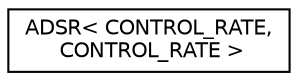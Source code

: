 digraph "Graphical Class Hierarchy"
{
  edge [fontname="Helvetica",fontsize="10",labelfontname="Helvetica",labelfontsize="10"];
  node [fontname="Helvetica",fontsize="10",shape=record];
  rankdir="LR";
  Node1 [label="ADSR\< CONTROL_RATE,\l CONTROL_RATE \>",height=0.2,width=0.4,color="black", fillcolor="white", style="filled",URL="$class_a_d_s_r.html"];
}
